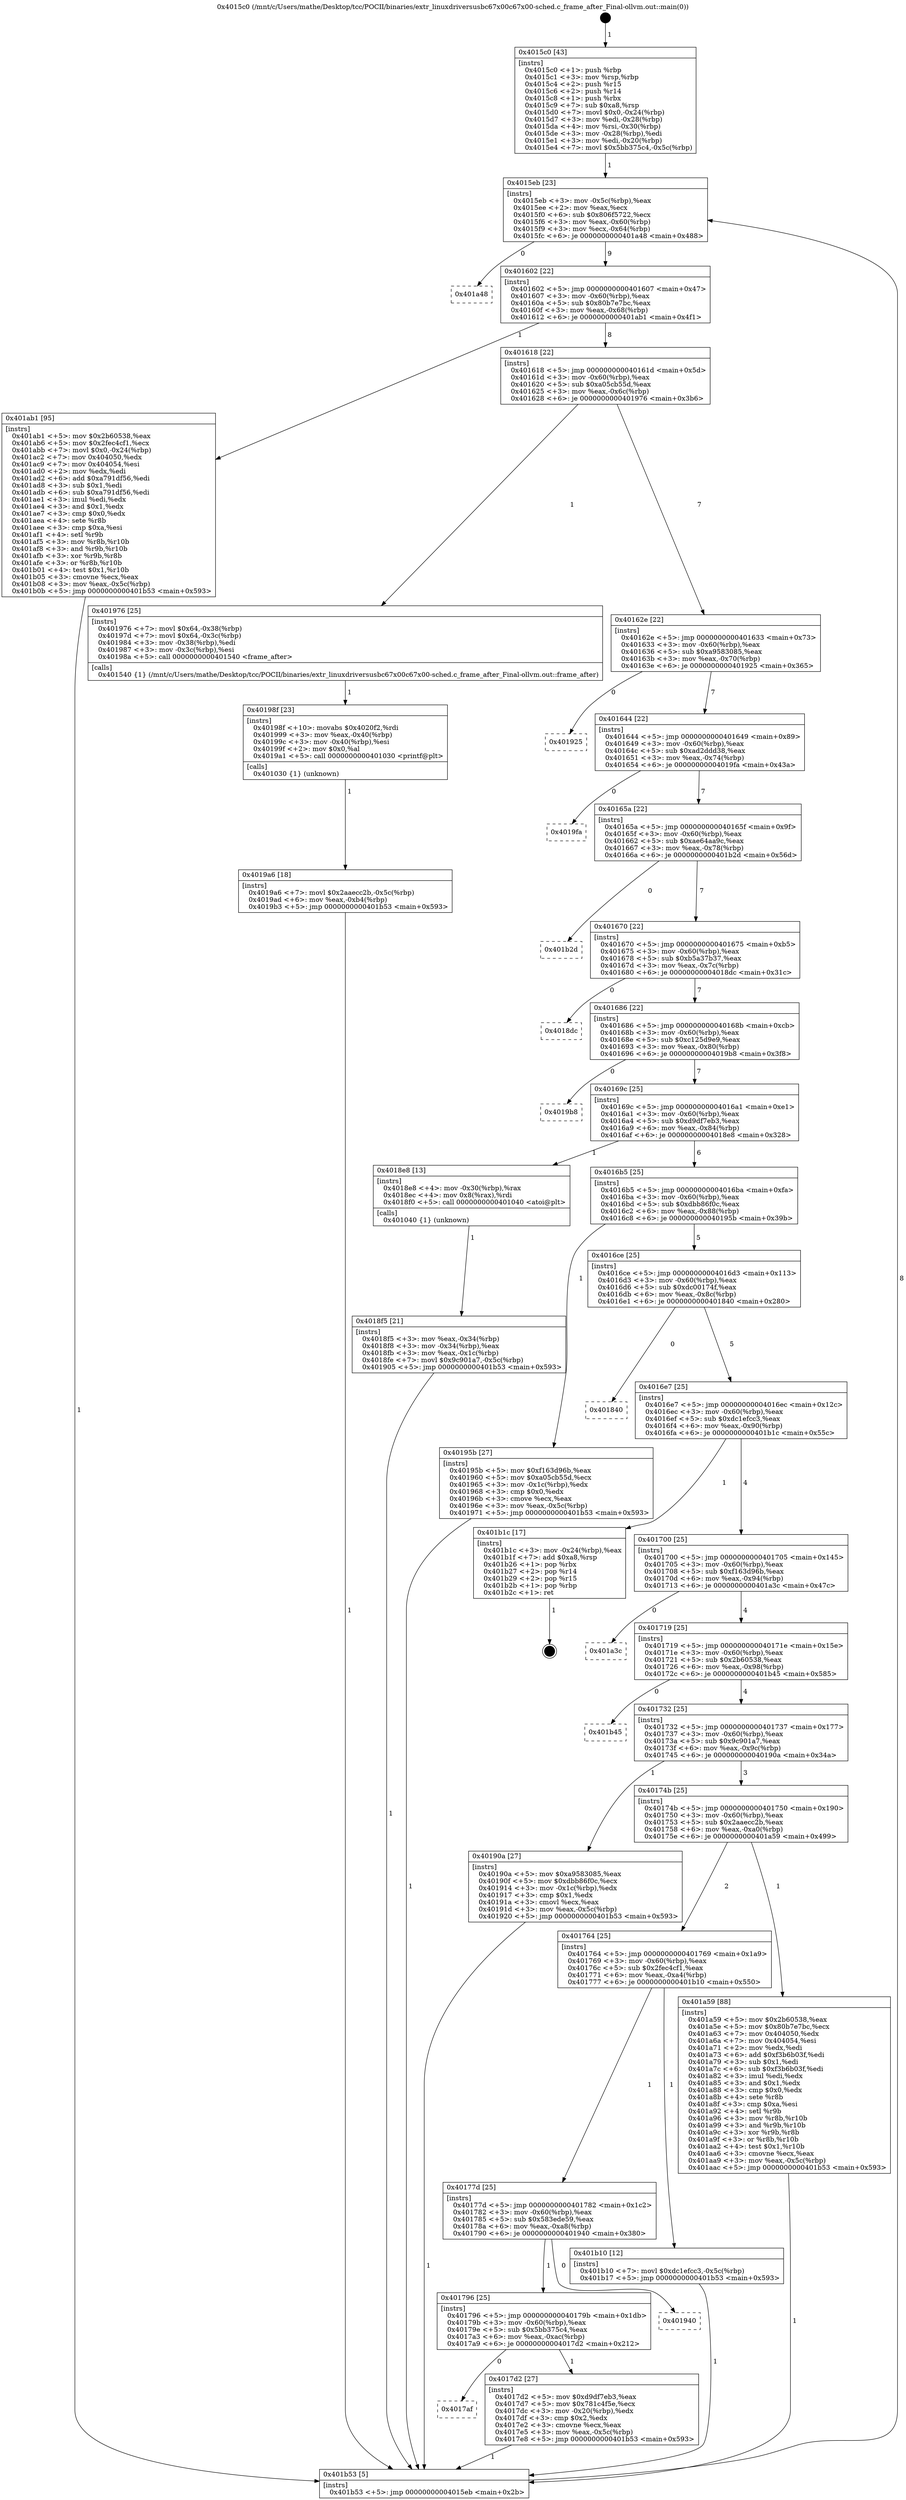 digraph "0x4015c0" {
  label = "0x4015c0 (/mnt/c/Users/mathe/Desktop/tcc/POCII/binaries/extr_linuxdriversusbc67x00c67x00-sched.c_frame_after_Final-ollvm.out::main(0))"
  labelloc = "t"
  node[shape=record]

  Entry [label="",width=0.3,height=0.3,shape=circle,fillcolor=black,style=filled]
  "0x4015eb" [label="{
     0x4015eb [23]\l
     | [instrs]\l
     &nbsp;&nbsp;0x4015eb \<+3\>: mov -0x5c(%rbp),%eax\l
     &nbsp;&nbsp;0x4015ee \<+2\>: mov %eax,%ecx\l
     &nbsp;&nbsp;0x4015f0 \<+6\>: sub $0x806f5722,%ecx\l
     &nbsp;&nbsp;0x4015f6 \<+3\>: mov %eax,-0x60(%rbp)\l
     &nbsp;&nbsp;0x4015f9 \<+3\>: mov %ecx,-0x64(%rbp)\l
     &nbsp;&nbsp;0x4015fc \<+6\>: je 0000000000401a48 \<main+0x488\>\l
  }"]
  "0x401a48" [label="{
     0x401a48\l
  }", style=dashed]
  "0x401602" [label="{
     0x401602 [22]\l
     | [instrs]\l
     &nbsp;&nbsp;0x401602 \<+5\>: jmp 0000000000401607 \<main+0x47\>\l
     &nbsp;&nbsp;0x401607 \<+3\>: mov -0x60(%rbp),%eax\l
     &nbsp;&nbsp;0x40160a \<+5\>: sub $0x80b7e7bc,%eax\l
     &nbsp;&nbsp;0x40160f \<+3\>: mov %eax,-0x68(%rbp)\l
     &nbsp;&nbsp;0x401612 \<+6\>: je 0000000000401ab1 \<main+0x4f1\>\l
  }"]
  Exit [label="",width=0.3,height=0.3,shape=circle,fillcolor=black,style=filled,peripheries=2]
  "0x401ab1" [label="{
     0x401ab1 [95]\l
     | [instrs]\l
     &nbsp;&nbsp;0x401ab1 \<+5\>: mov $0x2b60538,%eax\l
     &nbsp;&nbsp;0x401ab6 \<+5\>: mov $0x2fec4cf1,%ecx\l
     &nbsp;&nbsp;0x401abb \<+7\>: movl $0x0,-0x24(%rbp)\l
     &nbsp;&nbsp;0x401ac2 \<+7\>: mov 0x404050,%edx\l
     &nbsp;&nbsp;0x401ac9 \<+7\>: mov 0x404054,%esi\l
     &nbsp;&nbsp;0x401ad0 \<+2\>: mov %edx,%edi\l
     &nbsp;&nbsp;0x401ad2 \<+6\>: add $0xa791df56,%edi\l
     &nbsp;&nbsp;0x401ad8 \<+3\>: sub $0x1,%edi\l
     &nbsp;&nbsp;0x401adb \<+6\>: sub $0xa791df56,%edi\l
     &nbsp;&nbsp;0x401ae1 \<+3\>: imul %edi,%edx\l
     &nbsp;&nbsp;0x401ae4 \<+3\>: and $0x1,%edx\l
     &nbsp;&nbsp;0x401ae7 \<+3\>: cmp $0x0,%edx\l
     &nbsp;&nbsp;0x401aea \<+4\>: sete %r8b\l
     &nbsp;&nbsp;0x401aee \<+3\>: cmp $0xa,%esi\l
     &nbsp;&nbsp;0x401af1 \<+4\>: setl %r9b\l
     &nbsp;&nbsp;0x401af5 \<+3\>: mov %r8b,%r10b\l
     &nbsp;&nbsp;0x401af8 \<+3\>: and %r9b,%r10b\l
     &nbsp;&nbsp;0x401afb \<+3\>: xor %r9b,%r8b\l
     &nbsp;&nbsp;0x401afe \<+3\>: or %r8b,%r10b\l
     &nbsp;&nbsp;0x401b01 \<+4\>: test $0x1,%r10b\l
     &nbsp;&nbsp;0x401b05 \<+3\>: cmovne %ecx,%eax\l
     &nbsp;&nbsp;0x401b08 \<+3\>: mov %eax,-0x5c(%rbp)\l
     &nbsp;&nbsp;0x401b0b \<+5\>: jmp 0000000000401b53 \<main+0x593\>\l
  }"]
  "0x401618" [label="{
     0x401618 [22]\l
     | [instrs]\l
     &nbsp;&nbsp;0x401618 \<+5\>: jmp 000000000040161d \<main+0x5d\>\l
     &nbsp;&nbsp;0x40161d \<+3\>: mov -0x60(%rbp),%eax\l
     &nbsp;&nbsp;0x401620 \<+5\>: sub $0xa05cb55d,%eax\l
     &nbsp;&nbsp;0x401625 \<+3\>: mov %eax,-0x6c(%rbp)\l
     &nbsp;&nbsp;0x401628 \<+6\>: je 0000000000401976 \<main+0x3b6\>\l
  }"]
  "0x4019a6" [label="{
     0x4019a6 [18]\l
     | [instrs]\l
     &nbsp;&nbsp;0x4019a6 \<+7\>: movl $0x2aaecc2b,-0x5c(%rbp)\l
     &nbsp;&nbsp;0x4019ad \<+6\>: mov %eax,-0xb4(%rbp)\l
     &nbsp;&nbsp;0x4019b3 \<+5\>: jmp 0000000000401b53 \<main+0x593\>\l
  }"]
  "0x401976" [label="{
     0x401976 [25]\l
     | [instrs]\l
     &nbsp;&nbsp;0x401976 \<+7\>: movl $0x64,-0x38(%rbp)\l
     &nbsp;&nbsp;0x40197d \<+7\>: movl $0x64,-0x3c(%rbp)\l
     &nbsp;&nbsp;0x401984 \<+3\>: mov -0x38(%rbp),%edi\l
     &nbsp;&nbsp;0x401987 \<+3\>: mov -0x3c(%rbp),%esi\l
     &nbsp;&nbsp;0x40198a \<+5\>: call 0000000000401540 \<frame_after\>\l
     | [calls]\l
     &nbsp;&nbsp;0x401540 \{1\} (/mnt/c/Users/mathe/Desktop/tcc/POCII/binaries/extr_linuxdriversusbc67x00c67x00-sched.c_frame_after_Final-ollvm.out::frame_after)\l
  }"]
  "0x40162e" [label="{
     0x40162e [22]\l
     | [instrs]\l
     &nbsp;&nbsp;0x40162e \<+5\>: jmp 0000000000401633 \<main+0x73\>\l
     &nbsp;&nbsp;0x401633 \<+3\>: mov -0x60(%rbp),%eax\l
     &nbsp;&nbsp;0x401636 \<+5\>: sub $0xa9583085,%eax\l
     &nbsp;&nbsp;0x40163b \<+3\>: mov %eax,-0x70(%rbp)\l
     &nbsp;&nbsp;0x40163e \<+6\>: je 0000000000401925 \<main+0x365\>\l
  }"]
  "0x40198f" [label="{
     0x40198f [23]\l
     | [instrs]\l
     &nbsp;&nbsp;0x40198f \<+10\>: movabs $0x4020f2,%rdi\l
     &nbsp;&nbsp;0x401999 \<+3\>: mov %eax,-0x40(%rbp)\l
     &nbsp;&nbsp;0x40199c \<+3\>: mov -0x40(%rbp),%esi\l
     &nbsp;&nbsp;0x40199f \<+2\>: mov $0x0,%al\l
     &nbsp;&nbsp;0x4019a1 \<+5\>: call 0000000000401030 \<printf@plt\>\l
     | [calls]\l
     &nbsp;&nbsp;0x401030 \{1\} (unknown)\l
  }"]
  "0x401925" [label="{
     0x401925\l
  }", style=dashed]
  "0x401644" [label="{
     0x401644 [22]\l
     | [instrs]\l
     &nbsp;&nbsp;0x401644 \<+5\>: jmp 0000000000401649 \<main+0x89\>\l
     &nbsp;&nbsp;0x401649 \<+3\>: mov -0x60(%rbp),%eax\l
     &nbsp;&nbsp;0x40164c \<+5\>: sub $0xad2ddd38,%eax\l
     &nbsp;&nbsp;0x401651 \<+3\>: mov %eax,-0x74(%rbp)\l
     &nbsp;&nbsp;0x401654 \<+6\>: je 00000000004019fa \<main+0x43a\>\l
  }"]
  "0x4018f5" [label="{
     0x4018f5 [21]\l
     | [instrs]\l
     &nbsp;&nbsp;0x4018f5 \<+3\>: mov %eax,-0x34(%rbp)\l
     &nbsp;&nbsp;0x4018f8 \<+3\>: mov -0x34(%rbp),%eax\l
     &nbsp;&nbsp;0x4018fb \<+3\>: mov %eax,-0x1c(%rbp)\l
     &nbsp;&nbsp;0x4018fe \<+7\>: movl $0x9c901a7,-0x5c(%rbp)\l
     &nbsp;&nbsp;0x401905 \<+5\>: jmp 0000000000401b53 \<main+0x593\>\l
  }"]
  "0x4019fa" [label="{
     0x4019fa\l
  }", style=dashed]
  "0x40165a" [label="{
     0x40165a [22]\l
     | [instrs]\l
     &nbsp;&nbsp;0x40165a \<+5\>: jmp 000000000040165f \<main+0x9f\>\l
     &nbsp;&nbsp;0x40165f \<+3\>: mov -0x60(%rbp),%eax\l
     &nbsp;&nbsp;0x401662 \<+5\>: sub $0xae64aa9c,%eax\l
     &nbsp;&nbsp;0x401667 \<+3\>: mov %eax,-0x78(%rbp)\l
     &nbsp;&nbsp;0x40166a \<+6\>: je 0000000000401b2d \<main+0x56d\>\l
  }"]
  "0x4015c0" [label="{
     0x4015c0 [43]\l
     | [instrs]\l
     &nbsp;&nbsp;0x4015c0 \<+1\>: push %rbp\l
     &nbsp;&nbsp;0x4015c1 \<+3\>: mov %rsp,%rbp\l
     &nbsp;&nbsp;0x4015c4 \<+2\>: push %r15\l
     &nbsp;&nbsp;0x4015c6 \<+2\>: push %r14\l
     &nbsp;&nbsp;0x4015c8 \<+1\>: push %rbx\l
     &nbsp;&nbsp;0x4015c9 \<+7\>: sub $0xa8,%rsp\l
     &nbsp;&nbsp;0x4015d0 \<+7\>: movl $0x0,-0x24(%rbp)\l
     &nbsp;&nbsp;0x4015d7 \<+3\>: mov %edi,-0x28(%rbp)\l
     &nbsp;&nbsp;0x4015da \<+4\>: mov %rsi,-0x30(%rbp)\l
     &nbsp;&nbsp;0x4015de \<+3\>: mov -0x28(%rbp),%edi\l
     &nbsp;&nbsp;0x4015e1 \<+3\>: mov %edi,-0x20(%rbp)\l
     &nbsp;&nbsp;0x4015e4 \<+7\>: movl $0x5bb375c4,-0x5c(%rbp)\l
  }"]
  "0x401b2d" [label="{
     0x401b2d\l
  }", style=dashed]
  "0x401670" [label="{
     0x401670 [22]\l
     | [instrs]\l
     &nbsp;&nbsp;0x401670 \<+5\>: jmp 0000000000401675 \<main+0xb5\>\l
     &nbsp;&nbsp;0x401675 \<+3\>: mov -0x60(%rbp),%eax\l
     &nbsp;&nbsp;0x401678 \<+5\>: sub $0xb5a37b37,%eax\l
     &nbsp;&nbsp;0x40167d \<+3\>: mov %eax,-0x7c(%rbp)\l
     &nbsp;&nbsp;0x401680 \<+6\>: je 00000000004018dc \<main+0x31c\>\l
  }"]
  "0x401b53" [label="{
     0x401b53 [5]\l
     | [instrs]\l
     &nbsp;&nbsp;0x401b53 \<+5\>: jmp 00000000004015eb \<main+0x2b\>\l
  }"]
  "0x4018dc" [label="{
     0x4018dc\l
  }", style=dashed]
  "0x401686" [label="{
     0x401686 [22]\l
     | [instrs]\l
     &nbsp;&nbsp;0x401686 \<+5\>: jmp 000000000040168b \<main+0xcb\>\l
     &nbsp;&nbsp;0x40168b \<+3\>: mov -0x60(%rbp),%eax\l
     &nbsp;&nbsp;0x40168e \<+5\>: sub $0xc125d9e9,%eax\l
     &nbsp;&nbsp;0x401693 \<+3\>: mov %eax,-0x80(%rbp)\l
     &nbsp;&nbsp;0x401696 \<+6\>: je 00000000004019b8 \<main+0x3f8\>\l
  }"]
  "0x4017af" [label="{
     0x4017af\l
  }", style=dashed]
  "0x4019b8" [label="{
     0x4019b8\l
  }", style=dashed]
  "0x40169c" [label="{
     0x40169c [25]\l
     | [instrs]\l
     &nbsp;&nbsp;0x40169c \<+5\>: jmp 00000000004016a1 \<main+0xe1\>\l
     &nbsp;&nbsp;0x4016a1 \<+3\>: mov -0x60(%rbp),%eax\l
     &nbsp;&nbsp;0x4016a4 \<+5\>: sub $0xd9df7eb3,%eax\l
     &nbsp;&nbsp;0x4016a9 \<+6\>: mov %eax,-0x84(%rbp)\l
     &nbsp;&nbsp;0x4016af \<+6\>: je 00000000004018e8 \<main+0x328\>\l
  }"]
  "0x4017d2" [label="{
     0x4017d2 [27]\l
     | [instrs]\l
     &nbsp;&nbsp;0x4017d2 \<+5\>: mov $0xd9df7eb3,%eax\l
     &nbsp;&nbsp;0x4017d7 \<+5\>: mov $0x781c4f5e,%ecx\l
     &nbsp;&nbsp;0x4017dc \<+3\>: mov -0x20(%rbp),%edx\l
     &nbsp;&nbsp;0x4017df \<+3\>: cmp $0x2,%edx\l
     &nbsp;&nbsp;0x4017e2 \<+3\>: cmovne %ecx,%eax\l
     &nbsp;&nbsp;0x4017e5 \<+3\>: mov %eax,-0x5c(%rbp)\l
     &nbsp;&nbsp;0x4017e8 \<+5\>: jmp 0000000000401b53 \<main+0x593\>\l
  }"]
  "0x4018e8" [label="{
     0x4018e8 [13]\l
     | [instrs]\l
     &nbsp;&nbsp;0x4018e8 \<+4\>: mov -0x30(%rbp),%rax\l
     &nbsp;&nbsp;0x4018ec \<+4\>: mov 0x8(%rax),%rdi\l
     &nbsp;&nbsp;0x4018f0 \<+5\>: call 0000000000401040 \<atoi@plt\>\l
     | [calls]\l
     &nbsp;&nbsp;0x401040 \{1\} (unknown)\l
  }"]
  "0x4016b5" [label="{
     0x4016b5 [25]\l
     | [instrs]\l
     &nbsp;&nbsp;0x4016b5 \<+5\>: jmp 00000000004016ba \<main+0xfa\>\l
     &nbsp;&nbsp;0x4016ba \<+3\>: mov -0x60(%rbp),%eax\l
     &nbsp;&nbsp;0x4016bd \<+5\>: sub $0xdbb86f0c,%eax\l
     &nbsp;&nbsp;0x4016c2 \<+6\>: mov %eax,-0x88(%rbp)\l
     &nbsp;&nbsp;0x4016c8 \<+6\>: je 000000000040195b \<main+0x39b\>\l
  }"]
  "0x401796" [label="{
     0x401796 [25]\l
     | [instrs]\l
     &nbsp;&nbsp;0x401796 \<+5\>: jmp 000000000040179b \<main+0x1db\>\l
     &nbsp;&nbsp;0x40179b \<+3\>: mov -0x60(%rbp),%eax\l
     &nbsp;&nbsp;0x40179e \<+5\>: sub $0x5bb375c4,%eax\l
     &nbsp;&nbsp;0x4017a3 \<+6\>: mov %eax,-0xac(%rbp)\l
     &nbsp;&nbsp;0x4017a9 \<+6\>: je 00000000004017d2 \<main+0x212\>\l
  }"]
  "0x40195b" [label="{
     0x40195b [27]\l
     | [instrs]\l
     &nbsp;&nbsp;0x40195b \<+5\>: mov $0xf163d96b,%eax\l
     &nbsp;&nbsp;0x401960 \<+5\>: mov $0xa05cb55d,%ecx\l
     &nbsp;&nbsp;0x401965 \<+3\>: mov -0x1c(%rbp),%edx\l
     &nbsp;&nbsp;0x401968 \<+3\>: cmp $0x0,%edx\l
     &nbsp;&nbsp;0x40196b \<+3\>: cmove %ecx,%eax\l
     &nbsp;&nbsp;0x40196e \<+3\>: mov %eax,-0x5c(%rbp)\l
     &nbsp;&nbsp;0x401971 \<+5\>: jmp 0000000000401b53 \<main+0x593\>\l
  }"]
  "0x4016ce" [label="{
     0x4016ce [25]\l
     | [instrs]\l
     &nbsp;&nbsp;0x4016ce \<+5\>: jmp 00000000004016d3 \<main+0x113\>\l
     &nbsp;&nbsp;0x4016d3 \<+3\>: mov -0x60(%rbp),%eax\l
     &nbsp;&nbsp;0x4016d6 \<+5\>: sub $0xdc00174f,%eax\l
     &nbsp;&nbsp;0x4016db \<+6\>: mov %eax,-0x8c(%rbp)\l
     &nbsp;&nbsp;0x4016e1 \<+6\>: je 0000000000401840 \<main+0x280\>\l
  }"]
  "0x401940" [label="{
     0x401940\l
  }", style=dashed]
  "0x401840" [label="{
     0x401840\l
  }", style=dashed]
  "0x4016e7" [label="{
     0x4016e7 [25]\l
     | [instrs]\l
     &nbsp;&nbsp;0x4016e7 \<+5\>: jmp 00000000004016ec \<main+0x12c\>\l
     &nbsp;&nbsp;0x4016ec \<+3\>: mov -0x60(%rbp),%eax\l
     &nbsp;&nbsp;0x4016ef \<+5\>: sub $0xdc1efcc3,%eax\l
     &nbsp;&nbsp;0x4016f4 \<+6\>: mov %eax,-0x90(%rbp)\l
     &nbsp;&nbsp;0x4016fa \<+6\>: je 0000000000401b1c \<main+0x55c\>\l
  }"]
  "0x40177d" [label="{
     0x40177d [25]\l
     | [instrs]\l
     &nbsp;&nbsp;0x40177d \<+5\>: jmp 0000000000401782 \<main+0x1c2\>\l
     &nbsp;&nbsp;0x401782 \<+3\>: mov -0x60(%rbp),%eax\l
     &nbsp;&nbsp;0x401785 \<+5\>: sub $0x583ede59,%eax\l
     &nbsp;&nbsp;0x40178a \<+6\>: mov %eax,-0xa8(%rbp)\l
     &nbsp;&nbsp;0x401790 \<+6\>: je 0000000000401940 \<main+0x380\>\l
  }"]
  "0x401b1c" [label="{
     0x401b1c [17]\l
     | [instrs]\l
     &nbsp;&nbsp;0x401b1c \<+3\>: mov -0x24(%rbp),%eax\l
     &nbsp;&nbsp;0x401b1f \<+7\>: add $0xa8,%rsp\l
     &nbsp;&nbsp;0x401b26 \<+1\>: pop %rbx\l
     &nbsp;&nbsp;0x401b27 \<+2\>: pop %r14\l
     &nbsp;&nbsp;0x401b29 \<+2\>: pop %r15\l
     &nbsp;&nbsp;0x401b2b \<+1\>: pop %rbp\l
     &nbsp;&nbsp;0x401b2c \<+1\>: ret\l
  }"]
  "0x401700" [label="{
     0x401700 [25]\l
     | [instrs]\l
     &nbsp;&nbsp;0x401700 \<+5\>: jmp 0000000000401705 \<main+0x145\>\l
     &nbsp;&nbsp;0x401705 \<+3\>: mov -0x60(%rbp),%eax\l
     &nbsp;&nbsp;0x401708 \<+5\>: sub $0xf163d96b,%eax\l
     &nbsp;&nbsp;0x40170d \<+6\>: mov %eax,-0x94(%rbp)\l
     &nbsp;&nbsp;0x401713 \<+6\>: je 0000000000401a3c \<main+0x47c\>\l
  }"]
  "0x401b10" [label="{
     0x401b10 [12]\l
     | [instrs]\l
     &nbsp;&nbsp;0x401b10 \<+7\>: movl $0xdc1efcc3,-0x5c(%rbp)\l
     &nbsp;&nbsp;0x401b17 \<+5\>: jmp 0000000000401b53 \<main+0x593\>\l
  }"]
  "0x401a3c" [label="{
     0x401a3c\l
  }", style=dashed]
  "0x401719" [label="{
     0x401719 [25]\l
     | [instrs]\l
     &nbsp;&nbsp;0x401719 \<+5\>: jmp 000000000040171e \<main+0x15e\>\l
     &nbsp;&nbsp;0x40171e \<+3\>: mov -0x60(%rbp),%eax\l
     &nbsp;&nbsp;0x401721 \<+5\>: sub $0x2b60538,%eax\l
     &nbsp;&nbsp;0x401726 \<+6\>: mov %eax,-0x98(%rbp)\l
     &nbsp;&nbsp;0x40172c \<+6\>: je 0000000000401b45 \<main+0x585\>\l
  }"]
  "0x401764" [label="{
     0x401764 [25]\l
     | [instrs]\l
     &nbsp;&nbsp;0x401764 \<+5\>: jmp 0000000000401769 \<main+0x1a9\>\l
     &nbsp;&nbsp;0x401769 \<+3\>: mov -0x60(%rbp),%eax\l
     &nbsp;&nbsp;0x40176c \<+5\>: sub $0x2fec4cf1,%eax\l
     &nbsp;&nbsp;0x401771 \<+6\>: mov %eax,-0xa4(%rbp)\l
     &nbsp;&nbsp;0x401777 \<+6\>: je 0000000000401b10 \<main+0x550\>\l
  }"]
  "0x401b45" [label="{
     0x401b45\l
  }", style=dashed]
  "0x401732" [label="{
     0x401732 [25]\l
     | [instrs]\l
     &nbsp;&nbsp;0x401732 \<+5\>: jmp 0000000000401737 \<main+0x177\>\l
     &nbsp;&nbsp;0x401737 \<+3\>: mov -0x60(%rbp),%eax\l
     &nbsp;&nbsp;0x40173a \<+5\>: sub $0x9c901a7,%eax\l
     &nbsp;&nbsp;0x40173f \<+6\>: mov %eax,-0x9c(%rbp)\l
     &nbsp;&nbsp;0x401745 \<+6\>: je 000000000040190a \<main+0x34a\>\l
  }"]
  "0x401a59" [label="{
     0x401a59 [88]\l
     | [instrs]\l
     &nbsp;&nbsp;0x401a59 \<+5\>: mov $0x2b60538,%eax\l
     &nbsp;&nbsp;0x401a5e \<+5\>: mov $0x80b7e7bc,%ecx\l
     &nbsp;&nbsp;0x401a63 \<+7\>: mov 0x404050,%edx\l
     &nbsp;&nbsp;0x401a6a \<+7\>: mov 0x404054,%esi\l
     &nbsp;&nbsp;0x401a71 \<+2\>: mov %edx,%edi\l
     &nbsp;&nbsp;0x401a73 \<+6\>: add $0xf3b6b03f,%edi\l
     &nbsp;&nbsp;0x401a79 \<+3\>: sub $0x1,%edi\l
     &nbsp;&nbsp;0x401a7c \<+6\>: sub $0xf3b6b03f,%edi\l
     &nbsp;&nbsp;0x401a82 \<+3\>: imul %edi,%edx\l
     &nbsp;&nbsp;0x401a85 \<+3\>: and $0x1,%edx\l
     &nbsp;&nbsp;0x401a88 \<+3\>: cmp $0x0,%edx\l
     &nbsp;&nbsp;0x401a8b \<+4\>: sete %r8b\l
     &nbsp;&nbsp;0x401a8f \<+3\>: cmp $0xa,%esi\l
     &nbsp;&nbsp;0x401a92 \<+4\>: setl %r9b\l
     &nbsp;&nbsp;0x401a96 \<+3\>: mov %r8b,%r10b\l
     &nbsp;&nbsp;0x401a99 \<+3\>: and %r9b,%r10b\l
     &nbsp;&nbsp;0x401a9c \<+3\>: xor %r9b,%r8b\l
     &nbsp;&nbsp;0x401a9f \<+3\>: or %r8b,%r10b\l
     &nbsp;&nbsp;0x401aa2 \<+4\>: test $0x1,%r10b\l
     &nbsp;&nbsp;0x401aa6 \<+3\>: cmovne %ecx,%eax\l
     &nbsp;&nbsp;0x401aa9 \<+3\>: mov %eax,-0x5c(%rbp)\l
     &nbsp;&nbsp;0x401aac \<+5\>: jmp 0000000000401b53 \<main+0x593\>\l
  }"]
  "0x40190a" [label="{
     0x40190a [27]\l
     | [instrs]\l
     &nbsp;&nbsp;0x40190a \<+5\>: mov $0xa9583085,%eax\l
     &nbsp;&nbsp;0x40190f \<+5\>: mov $0xdbb86f0c,%ecx\l
     &nbsp;&nbsp;0x401914 \<+3\>: mov -0x1c(%rbp),%edx\l
     &nbsp;&nbsp;0x401917 \<+3\>: cmp $0x1,%edx\l
     &nbsp;&nbsp;0x40191a \<+3\>: cmovl %ecx,%eax\l
     &nbsp;&nbsp;0x40191d \<+3\>: mov %eax,-0x5c(%rbp)\l
     &nbsp;&nbsp;0x401920 \<+5\>: jmp 0000000000401b53 \<main+0x593\>\l
  }"]
  "0x40174b" [label="{
     0x40174b [25]\l
     | [instrs]\l
     &nbsp;&nbsp;0x40174b \<+5\>: jmp 0000000000401750 \<main+0x190\>\l
     &nbsp;&nbsp;0x401750 \<+3\>: mov -0x60(%rbp),%eax\l
     &nbsp;&nbsp;0x401753 \<+5\>: sub $0x2aaecc2b,%eax\l
     &nbsp;&nbsp;0x401758 \<+6\>: mov %eax,-0xa0(%rbp)\l
     &nbsp;&nbsp;0x40175e \<+6\>: je 0000000000401a59 \<main+0x499\>\l
  }"]
  Entry -> "0x4015c0" [label=" 1"]
  "0x4015eb" -> "0x401a48" [label=" 0"]
  "0x4015eb" -> "0x401602" [label=" 9"]
  "0x401b1c" -> Exit [label=" 1"]
  "0x401602" -> "0x401ab1" [label=" 1"]
  "0x401602" -> "0x401618" [label=" 8"]
  "0x401b10" -> "0x401b53" [label=" 1"]
  "0x401618" -> "0x401976" [label=" 1"]
  "0x401618" -> "0x40162e" [label=" 7"]
  "0x401ab1" -> "0x401b53" [label=" 1"]
  "0x40162e" -> "0x401925" [label=" 0"]
  "0x40162e" -> "0x401644" [label=" 7"]
  "0x401a59" -> "0x401b53" [label=" 1"]
  "0x401644" -> "0x4019fa" [label=" 0"]
  "0x401644" -> "0x40165a" [label=" 7"]
  "0x4019a6" -> "0x401b53" [label=" 1"]
  "0x40165a" -> "0x401b2d" [label=" 0"]
  "0x40165a" -> "0x401670" [label=" 7"]
  "0x40198f" -> "0x4019a6" [label=" 1"]
  "0x401670" -> "0x4018dc" [label=" 0"]
  "0x401670" -> "0x401686" [label=" 7"]
  "0x401976" -> "0x40198f" [label=" 1"]
  "0x401686" -> "0x4019b8" [label=" 0"]
  "0x401686" -> "0x40169c" [label=" 7"]
  "0x40195b" -> "0x401b53" [label=" 1"]
  "0x40169c" -> "0x4018e8" [label=" 1"]
  "0x40169c" -> "0x4016b5" [label=" 6"]
  "0x40190a" -> "0x401b53" [label=" 1"]
  "0x4016b5" -> "0x40195b" [label=" 1"]
  "0x4016b5" -> "0x4016ce" [label=" 5"]
  "0x4018e8" -> "0x4018f5" [label=" 1"]
  "0x4016ce" -> "0x401840" [label=" 0"]
  "0x4016ce" -> "0x4016e7" [label=" 5"]
  "0x401b53" -> "0x4015eb" [label=" 8"]
  "0x4016e7" -> "0x401b1c" [label=" 1"]
  "0x4016e7" -> "0x401700" [label=" 4"]
  "0x4017d2" -> "0x401b53" [label=" 1"]
  "0x401700" -> "0x401a3c" [label=" 0"]
  "0x401700" -> "0x401719" [label=" 4"]
  "0x401796" -> "0x4017af" [label=" 0"]
  "0x401719" -> "0x401b45" [label=" 0"]
  "0x401719" -> "0x401732" [label=" 4"]
  "0x4018f5" -> "0x401b53" [label=" 1"]
  "0x401732" -> "0x40190a" [label=" 1"]
  "0x401732" -> "0x40174b" [label=" 3"]
  "0x40177d" -> "0x401796" [label=" 1"]
  "0x40174b" -> "0x401a59" [label=" 1"]
  "0x40174b" -> "0x401764" [label=" 2"]
  "0x401796" -> "0x4017d2" [label=" 1"]
  "0x401764" -> "0x401b10" [label=" 1"]
  "0x401764" -> "0x40177d" [label=" 1"]
  "0x4015c0" -> "0x4015eb" [label=" 1"]
  "0x40177d" -> "0x401940" [label=" 0"]
}
